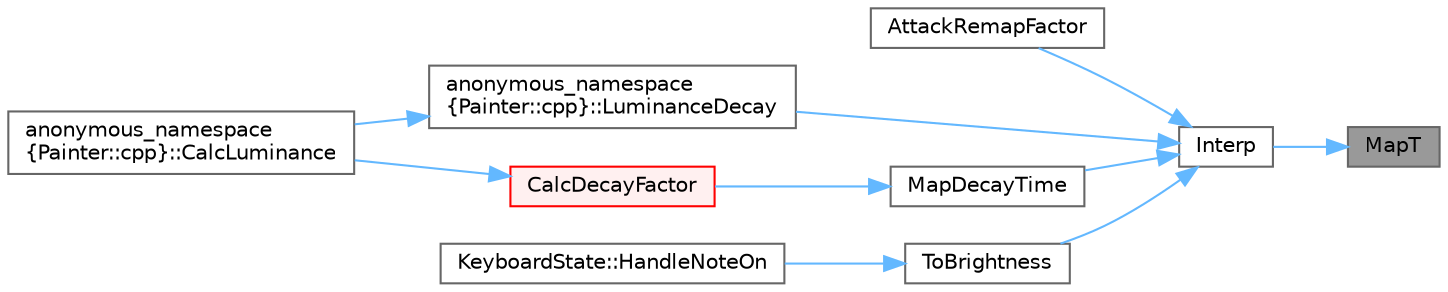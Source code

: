digraph "MapT"
{
 // LATEX_PDF_SIZE
  bgcolor="transparent";
  edge [fontname=Helvetica,fontsize=10,labelfontname=Helvetica,labelfontsize=10];
  node [fontname=Helvetica,fontsize=10,shape=box,height=0.2,width=0.4];
  rankdir="RL";
  Node1 [id="Node000001",label="MapT",height=0.2,width=0.4,color="gray40", fillcolor="grey60", style="filled", fontcolor="black",tooltip=" "];
  Node1 -> Node2 [id="edge1_Node000001_Node000002",dir="back",color="steelblue1",style="solid",tooltip=" "];
  Node2 [id="Node000002",label="Interp",height=0.2,width=0.4,color="grey40", fillcolor="white", style="filled",URL="$d7/dd8/_approximating_function_8h.html#a5b61be736266623d9b4da9a66be9fa8e",tooltip=" "];
  Node2 -> Node3 [id="edge2_Node000002_Node000003",dir="back",color="steelblue1",style="solid",tooltip=" "];
  Node3 [id="Node000003",label="AttackRemapFactor",height=0.2,width=0.4,color="grey40", fillcolor="white", style="filled",URL="$df/d2d/util_8cpp.html#ab012c9273eb4809f6a69a63f6c2ce1dd",tooltip=" "];
  Node2 -> Node4 [id="edge3_Node000002_Node000004",dir="back",color="steelblue1",style="solid",tooltip=" "];
  Node4 [id="Node000004",label="anonymous_namespace\l\{Painter::cpp\}::LuminanceDecay",height=0.2,width=0.4,color="grey40", fillcolor="white", style="filled",URL="$dc/d9f/namespaceanonymous__namespace_02_painter_8cpp_03.html#afac2eea34857897444e6a1dd09bab603",tooltip=" "];
  Node4 -> Node5 [id="edge4_Node000004_Node000005",dir="back",color="steelblue1",style="solid",tooltip=" "];
  Node5 [id="Node000005",label="anonymous_namespace\l\{Painter::cpp\}::CalcLuminance",height=0.2,width=0.4,color="grey40", fillcolor="white", style="filled",URL="$dc/d9f/namespaceanonymous__namespace_02_painter_8cpp_03.html#a2932f71ebf495b07e5cf1a8a71e5c198",tooltip=" "];
  Node2 -> Node6 [id="edge5_Node000002_Node000006",dir="back",color="steelblue1",style="solid",tooltip=" "];
  Node6 [id="Node000006",label="MapDecayTime",height=0.2,width=0.4,color="grey40", fillcolor="white", style="filled",URL="$df/d2d/util_8cpp.html#aee747f0ac88c4cf7788a0c9d9b80268d",tooltip=" "];
  Node6 -> Node7 [id="edge6_Node000006_Node000007",dir="back",color="steelblue1",style="solid",tooltip=" "];
  Node7 [id="Node000007",label="CalcDecayFactor",height=0.2,width=0.4,color="red", fillcolor="#FFF0F0", style="filled",URL="$df/d2d/util_8cpp.html#a0f02f59740c07ab03cedef15f4db1fb5",tooltip=" "];
  Node7 -> Node5 [id="edge7_Node000007_Node000005",dir="back",color="steelblue1",style="solid",tooltip=" "];
  Node2 -> Node12 [id="edge8_Node000002_Node000012",dir="back",color="steelblue1",style="solid",tooltip=" "];
  Node12 [id="Node000012",label="ToBrightness",height=0.2,width=0.4,color="grey40", fillcolor="white", style="filled",URL="$df/d2d/util_8cpp.html#ab2d4e7dba14588151a9603ebb0b13cf3",tooltip=" "];
  Node12 -> Node13 [id="edge9_Node000012_Node000013",dir="back",color="steelblue1",style="solid",tooltip=" "];
  Node13 [id="Node000013",label="KeyboardState::HandleNoteOn",height=0.2,width=0.4,color="grey40", fillcolor="white", style="filled",URL="$db/d37/class_keyboard_state.html#a6327c48f59e01741fbb2db535ad49c35",tooltip=" "];
}
